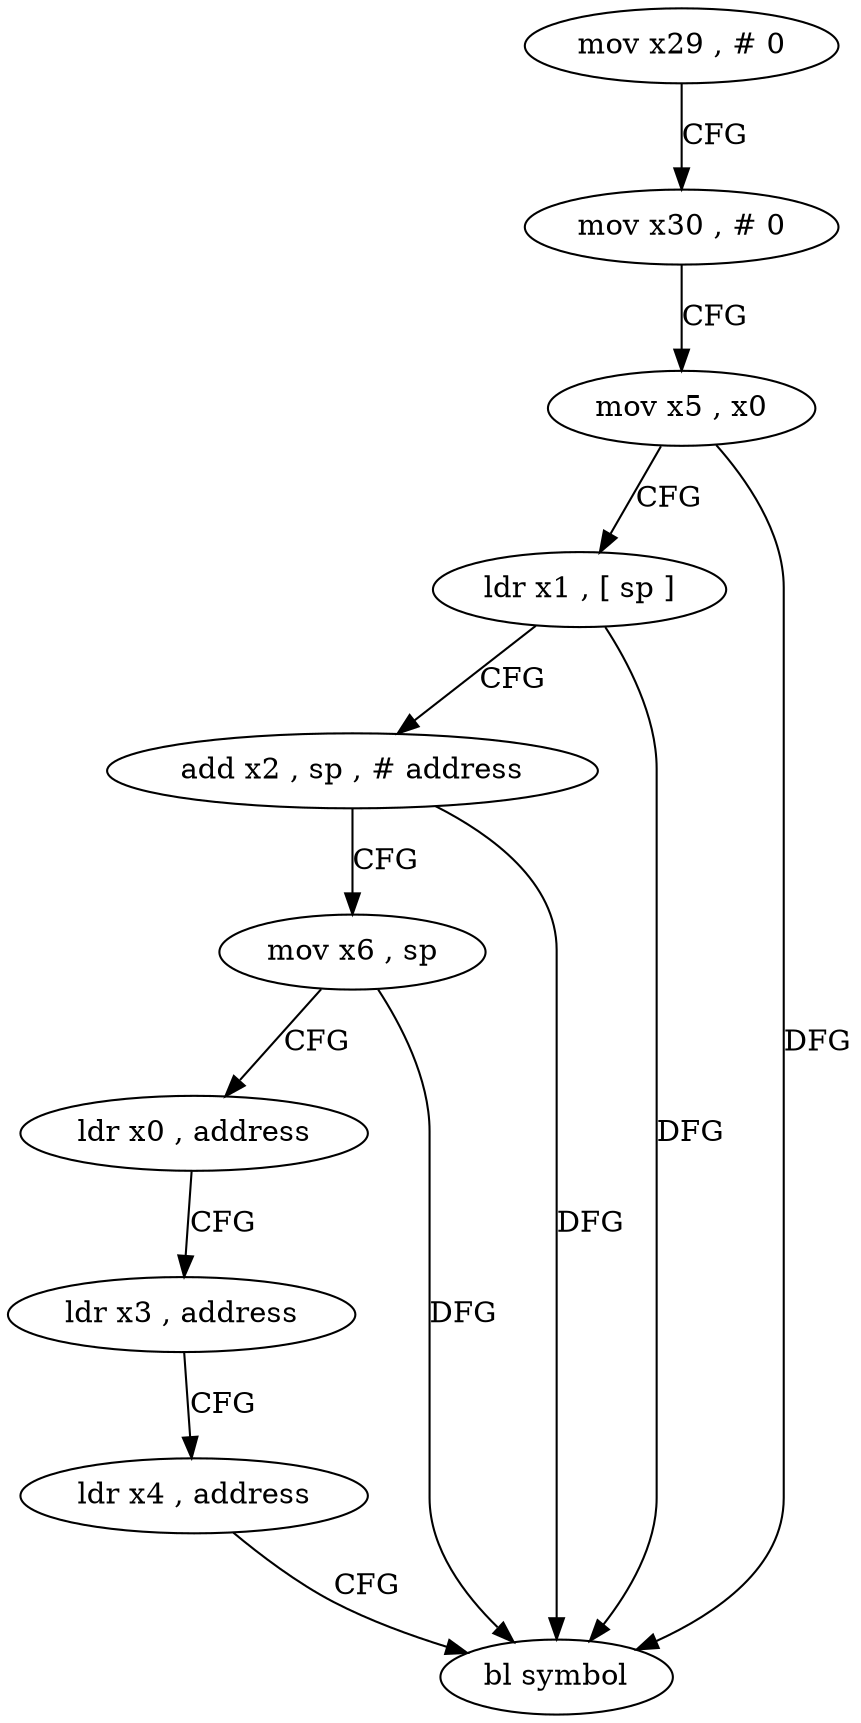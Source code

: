 digraph "func" {
"4199376" [label = "mov x29 , # 0" ]
"4199380" [label = "mov x30 , # 0" ]
"4199384" [label = "mov x5 , x0" ]
"4199388" [label = "ldr x1 , [ sp ]" ]
"4199392" [label = "add x2 , sp , # address" ]
"4199396" [label = "mov x6 , sp" ]
"4199400" [label = "ldr x0 , address" ]
"4199404" [label = "ldr x3 , address" ]
"4199408" [label = "ldr x4 , address" ]
"4199412" [label = "bl symbol" ]
"4199376" -> "4199380" [ label = "CFG" ]
"4199380" -> "4199384" [ label = "CFG" ]
"4199384" -> "4199388" [ label = "CFG" ]
"4199384" -> "4199412" [ label = "DFG" ]
"4199388" -> "4199392" [ label = "CFG" ]
"4199388" -> "4199412" [ label = "DFG" ]
"4199392" -> "4199396" [ label = "CFG" ]
"4199392" -> "4199412" [ label = "DFG" ]
"4199396" -> "4199400" [ label = "CFG" ]
"4199396" -> "4199412" [ label = "DFG" ]
"4199400" -> "4199404" [ label = "CFG" ]
"4199404" -> "4199408" [ label = "CFG" ]
"4199408" -> "4199412" [ label = "CFG" ]
}
